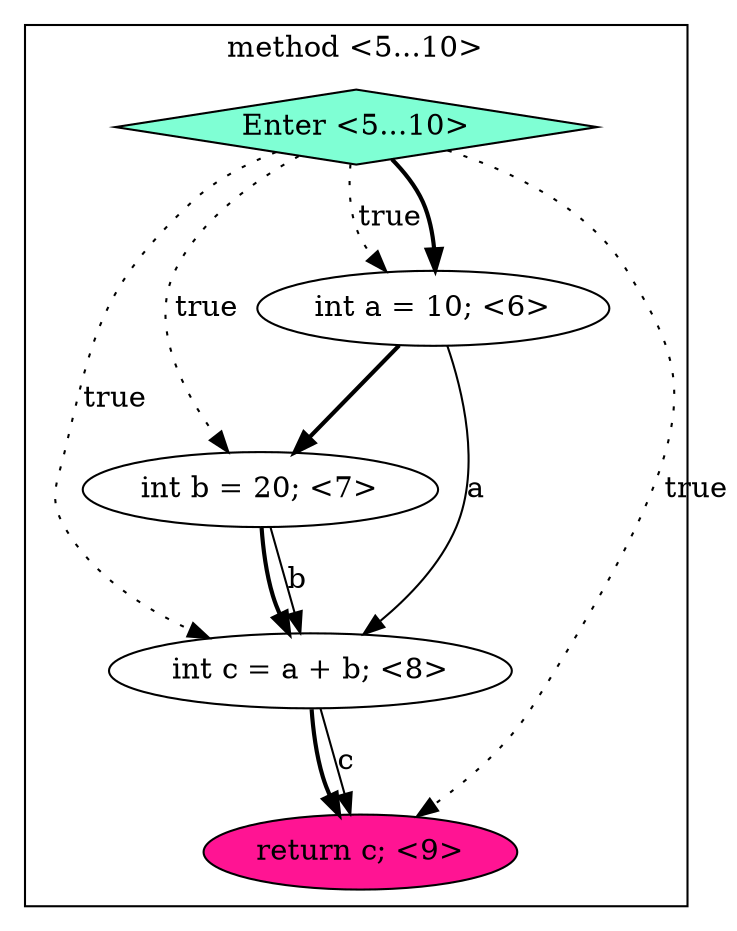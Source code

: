 digraph {
subgraph cluster0 {
label = "method <5...10>";
0.2 [style = filled, label = "int c = a + b; <8>", fillcolor = white, shape = ellipse];
0.4 [style = filled, label = "Enter <5...10>", fillcolor = aquamarine, shape = diamond];
0.1 [style = filled, label = "int b = 20; <7>", fillcolor = white, shape = ellipse];
0.0 [style = filled, label = "int a = 10; <6>", fillcolor = white, shape = ellipse];
0.3 [style = filled, label = "return c; <9>", fillcolor = deeppink, shape = ellipse];
0.0 -> 0.1 [style = bold, label=""];
0.0 -> 0.2 [style = solid, label="a"];
0.1 -> 0.2 [style = solid, label="b"];
0.1 -> 0.2 [style = bold, label=""];
0.2 -> 0.3 [style = solid, label="c"];
0.2 -> 0.3 [style = bold, label=""];
0.4 -> 0.0 [style = dotted, label="true"];
0.4 -> 0.0 [style = bold, label=""];
0.4 -> 0.1 [style = dotted, label="true"];
0.4 -> 0.2 [style = dotted, label="true"];
0.4 -> 0.3 [style = dotted, label="true"];
}
}